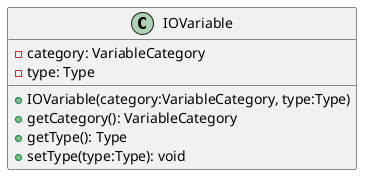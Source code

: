 @startuml

    class IOVariable {
        -category: VariableCategory
        -type: Type
        +IOVariable(category:VariableCategory, type:Type)
        +getCategory(): VariableCategory
        +getType(): Type
        +setType(type:Type): void
    }

@enduml
